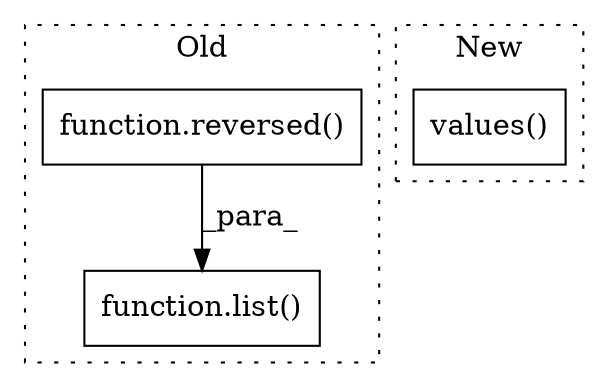 digraph G {
subgraph cluster0 {
1 [label="function.reversed()" a="75" s="3154,3181" l="9,1" shape="box"];
3 [label="function.list()" a="75" s="3149,3182" l="5,1" shape="box"];
label = "Old";
style="dotted";
}
subgraph cluster1 {
2 [label="values()" a="75" s="3577,3594" l="13,1" shape="box"];
label = "New";
style="dotted";
}
1 -> 3 [label="_para_"];
}